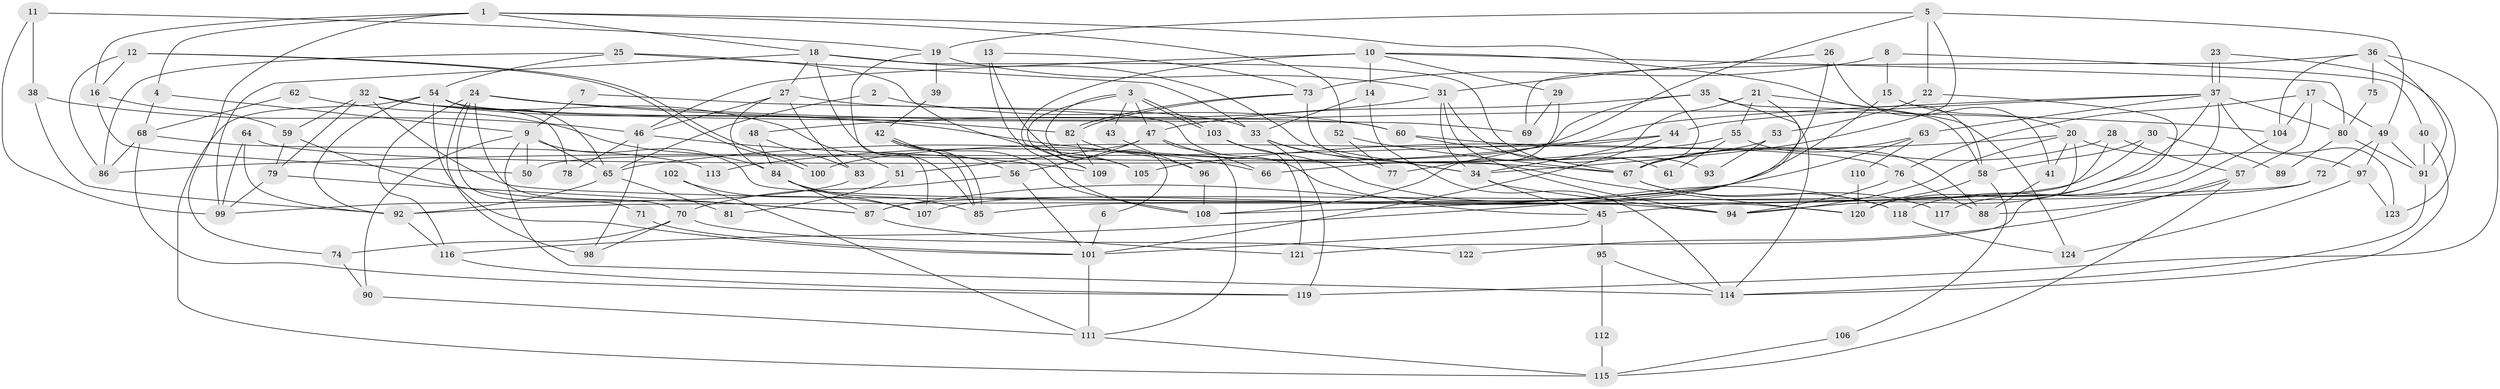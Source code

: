 // Generated by graph-tools (version 1.1) at 2025/02/03/09/25 03:02:03]
// undirected, 124 vertices, 248 edges
graph export_dot {
graph [start="1"]
  node [color=gray90,style=filled];
  1;
  2;
  3;
  4;
  5;
  6;
  7;
  8;
  9;
  10;
  11;
  12;
  13;
  14;
  15;
  16;
  17;
  18;
  19;
  20;
  21;
  22;
  23;
  24;
  25;
  26;
  27;
  28;
  29;
  30;
  31;
  32;
  33;
  34;
  35;
  36;
  37;
  38;
  39;
  40;
  41;
  42;
  43;
  44;
  45;
  46;
  47;
  48;
  49;
  50;
  51;
  52;
  53;
  54;
  55;
  56;
  57;
  58;
  59;
  60;
  61;
  62;
  63;
  64;
  65;
  66;
  67;
  68;
  69;
  70;
  71;
  72;
  73;
  74;
  75;
  76;
  77;
  78;
  79;
  80;
  81;
  82;
  83;
  84;
  85;
  86;
  87;
  88;
  89;
  90;
  91;
  92;
  93;
  94;
  95;
  96;
  97;
  98;
  99;
  100;
  101;
  102;
  103;
  104;
  105;
  106;
  107;
  108;
  109;
  110;
  111;
  112;
  113;
  114;
  115;
  116;
  117;
  118;
  119;
  120;
  121;
  122;
  123;
  124;
  1 -- 18;
  1 -- 67;
  1 -- 4;
  1 -- 16;
  1 -- 52;
  1 -- 74;
  2 -- 60;
  2 -- 65;
  3 -- 109;
  3 -- 103;
  3 -- 103;
  3 -- 6;
  3 -- 43;
  3 -- 47;
  4 -- 68;
  4 -- 9;
  5 -- 34;
  5 -- 49;
  5 -- 19;
  5 -- 22;
  5 -- 77;
  6 -- 101;
  7 -- 9;
  7 -- 45;
  8 -- 15;
  8 -- 73;
  8 -- 40;
  9 -- 90;
  9 -- 50;
  9 -- 65;
  9 -- 114;
  9 -- 120;
  10 -- 46;
  10 -- 14;
  10 -- 29;
  10 -- 58;
  10 -- 80;
  10 -- 109;
  11 -- 19;
  11 -- 38;
  11 -- 99;
  12 -- 16;
  12 -- 100;
  12 -- 100;
  12 -- 86;
  13 -- 108;
  13 -- 73;
  13 -- 105;
  14 -- 114;
  14 -- 33;
  15 -- 20;
  15 -- 107;
  16 -- 59;
  16 -- 50;
  17 -- 76;
  17 -- 49;
  17 -- 57;
  17 -- 104;
  18 -- 99;
  18 -- 85;
  18 -- 27;
  18 -- 34;
  18 -- 93;
  19 -- 31;
  19 -- 39;
  19 -- 107;
  20 -- 94;
  20 -- 105;
  20 -- 41;
  20 -- 97;
  20 -- 121;
  21 -- 116;
  21 -- 34;
  21 -- 55;
  21 -- 124;
  22 -- 120;
  22 -- 53;
  23 -- 37;
  23 -- 37;
  23 -- 123;
  24 -- 82;
  24 -- 104;
  24 -- 70;
  24 -- 71;
  24 -- 98;
  24 -- 116;
  25 -- 54;
  25 -- 86;
  25 -- 33;
  25 -- 105;
  26 -- 41;
  26 -- 31;
  26 -- 108;
  27 -- 33;
  27 -- 46;
  27 -- 83;
  27 -- 84;
  28 -- 45;
  28 -- 57;
  28 -- 67;
  29 -- 69;
  29 -- 108;
  30 -- 58;
  30 -- 85;
  30 -- 89;
  31 -- 94;
  31 -- 34;
  31 -- 48;
  31 -- 61;
  32 -- 94;
  32 -- 79;
  32 -- 51;
  32 -- 59;
  32 -- 66;
  32 -- 78;
  33 -- 119;
  33 -- 34;
  33 -- 77;
  34 -- 45;
  34 -- 94;
  35 -- 50;
  35 -- 114;
  35 -- 47;
  35 -- 58;
  36 -- 104;
  36 -- 91;
  36 -- 69;
  36 -- 75;
  36 -- 119;
  37 -- 63;
  37 -- 44;
  37 -- 80;
  37 -- 94;
  37 -- 113;
  37 -- 117;
  37 -- 123;
  38 -- 92;
  38 -- 46;
  39 -- 42;
  40 -- 114;
  40 -- 91;
  41 -- 88;
  42 -- 108;
  42 -- 85;
  42 -- 85;
  42 -- 56;
  43 -- 96;
  44 -- 101;
  44 -- 86;
  44 -- 100;
  45 -- 101;
  45 -- 95;
  46 -- 98;
  46 -- 78;
  46 -- 109;
  47 -- 51;
  47 -- 56;
  47 -- 66;
  47 -- 111;
  48 -- 83;
  48 -- 84;
  49 -- 97;
  49 -- 91;
  49 -- 72;
  51 -- 81;
  52 -- 77;
  52 -- 67;
  53 -- 66;
  53 -- 93;
  54 -- 92;
  54 -- 65;
  54 -- 60;
  54 -- 69;
  54 -- 101;
  54 -- 115;
  55 -- 88;
  55 -- 61;
  55 -- 65;
  56 -- 70;
  56 -- 101;
  57 -- 115;
  57 -- 88;
  57 -- 122;
  58 -- 106;
  58 -- 120;
  59 -- 87;
  59 -- 79;
  60 -- 67;
  60 -- 76;
  62 -- 68;
  62 -- 84;
  63 -- 87;
  63 -- 67;
  63 -- 110;
  64 -- 92;
  64 -- 67;
  64 -- 99;
  65 -- 81;
  65 -- 92;
  67 -- 117;
  67 -- 118;
  68 -- 119;
  68 -- 86;
  68 -- 113;
  70 -- 74;
  70 -- 98;
  70 -- 122;
  71 -- 101;
  72 -- 87;
  72 -- 92;
  73 -- 82;
  73 -- 82;
  73 -- 120;
  74 -- 90;
  75 -- 80;
  76 -- 94;
  76 -- 88;
  79 -- 99;
  79 -- 87;
  80 -- 89;
  80 -- 91;
  82 -- 109;
  82 -- 96;
  83 -- 99;
  84 -- 85;
  84 -- 87;
  84 -- 107;
  87 -- 121;
  90 -- 111;
  91 -- 114;
  92 -- 116;
  95 -- 114;
  95 -- 112;
  96 -- 108;
  97 -- 124;
  97 -- 123;
  101 -- 111;
  102 -- 111;
  102 -- 107;
  103 -- 121;
  103 -- 118;
  104 -- 118;
  106 -- 115;
  110 -- 120;
  111 -- 115;
  112 -- 115;
  116 -- 119;
  118 -- 124;
}
